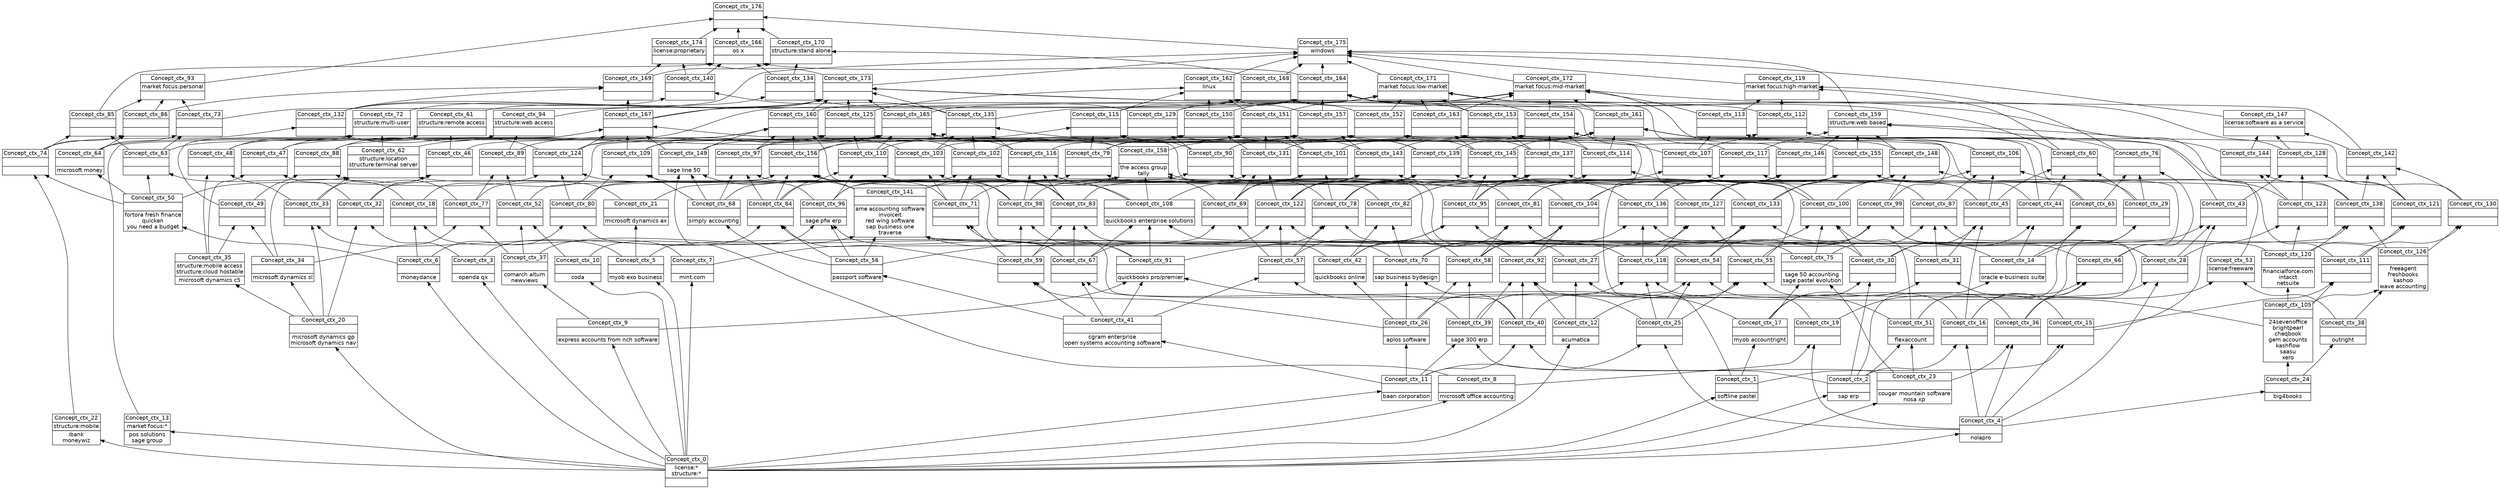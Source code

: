 digraph G { 
	rankdir=BT;
	margin=0;
	node [margin="0.03,0.03",fontname="DejaVu Sans"];
	ranksep=0.3;
	nodesep=0.2;
//graph[label="name:ctx,concept number:177,object number:69,attribute number:23"
0 [shape=none,label=<<table border="0" cellborder="1" cellspacing="0" port="p"><tr><td>Concept_ctx_176</td></tr><tr><td><br/></td></tr><tr><td><br/></td></tr></table>>];
1 [shape=none,label=<<table border="0" cellborder="1" cellspacing="0" port="p"><tr><td>Concept_ctx_175</td></tr><tr><td>windows<br/></td></tr><tr><td><br/></td></tr></table>>];
2 [shape=none,label=<<table border="0" cellborder="1" cellspacing="0" port="p"><tr><td>Concept_ctx_164</td></tr><tr><td><br/></td></tr><tr><td><br/></td></tr></table>>];
3 [shape=none,label=<<table border="0" cellborder="1" cellspacing="0" port="p"><tr><td>Concept_ctx_166</td></tr><tr><td>os x<br/></td></tr><tr><td><br/></td></tr></table>>];
4 [shape=none,label=<<table border="0" cellborder="1" cellspacing="0" port="p"><tr><td>Concept_ctx_157</td></tr><tr><td><br/></td></tr><tr><td><br/></td></tr></table>>];
5 [shape=none,label=<<table border="0" cellborder="1" cellspacing="0" port="p"><tr><td>Concept_ctx_162</td></tr><tr><td>linux<br/></td></tr><tr><td><br/></td></tr></table>>];
6 [shape=none,label=<<table border="0" cellborder="1" cellspacing="0" port="p"><tr><td>Concept_ctx_138</td></tr><tr><td><br/></td></tr><tr><td><br/></td></tr></table>>];
7 [shape=none,label=<<table border="0" cellborder="1" cellspacing="0" port="p"><tr><td>Concept_ctx_142</td></tr><tr><td><br/></td></tr><tr><td><br/></td></tr></table>>];
8 [shape=none,label=<<table border="0" cellborder="1" cellspacing="0" port="p"><tr><td>Concept_ctx_147</td></tr><tr><td>license:software as a service<br/></td></tr><tr><td><br/></td></tr></table>>];
9 [shape=none,label=<<table border="0" cellborder="1" cellspacing="0" port="p"><tr><td>Concept_ctx_0</td></tr><tr><td>license:*<br/>structure:*<br/></td></tr><tr><td><br/></td></tr></table>>];
10 [shape=none,label=<<table border="0" cellborder="1" cellspacing="0" port="p"><tr><td>Concept_ctx_1</td></tr><tr><td><br/></td></tr><tr><td>softline pastel<br/></td></tr></table>>];
11 [shape=none,label=<<table border="0" cellborder="1" cellspacing="0" port="p"><tr><td>Concept_ctx_102</td></tr><tr><td><br/></td></tr><tr><td><br/></td></tr></table>>];
12 [shape=none,label=<<table border="0" cellborder="1" cellspacing="0" port="p"><tr><td>Concept_ctx_135</td></tr><tr><td><br/></td></tr><tr><td><br/></td></tr></table>>];
13 [shape=none,label=<<table border="0" cellborder="1" cellspacing="0" port="p"><tr><td>Concept_ctx_27</td></tr><tr><td><br/></td></tr><tr><td><br/></td></tr></table>>];
14 [shape=none,label=<<table border="0" cellborder="1" cellspacing="0" port="p"><tr><td>Concept_ctx_125</td></tr><tr><td><br/></td></tr><tr><td><br/></td></tr></table>>];
15 [shape=none,label=<<table border="0" cellborder="1" cellspacing="0" port="p"><tr><td>Concept_ctx_173</td></tr><tr><td><br/></td></tr><tr><td><br/></td></tr></table>>];
16 [shape=none,label=<<table border="0" cellborder="1" cellspacing="0" port="p"><tr><td>Concept_ctx_140</td></tr><tr><td><br/></td></tr><tr><td><br/></td></tr></table>>];
17 [shape=none,label=<<table border="0" cellborder="1" cellspacing="0" port="p"><tr><td>Concept_ctx_174</td></tr><tr><td>license:proprietary<br/></td></tr><tr><td><br/></td></tr></table>>];
18 [shape=none,label=<<table border="0" cellborder="1" cellspacing="0" port="p"><tr><td>Concept_ctx_38</td></tr><tr><td><br/></td></tr><tr><td>outright<br/></td></tr></table>>];
19 [shape=none,label=<<table border="0" cellborder="1" cellspacing="0" port="p"><tr><td>Concept_ctx_8</td></tr><tr><td><br/></td></tr><tr><td>microsoft office accounting<br/></td></tr></table>>];
20 [shape=none,label=<<table border="0" cellborder="1" cellspacing="0" port="p"><tr><td>Concept_ctx_53</td></tr><tr><td>license:freeware<br/></td></tr><tr><td><br/></td></tr></table>>];
21 [shape=none,label=<<table border="0" cellborder="1" cellspacing="0" port="p"><tr><td>Concept_ctx_126</td></tr><tr><td><br/></td></tr><tr><td>freeagent<br/>freshbooks<br/>kashoo<br/>wave accounting<br/></td></tr></table>>];
22 [shape=none,label=<<table border="0" cellborder="1" cellspacing="0" port="p"><tr><td>Concept_ctx_130</td></tr><tr><td><br/></td></tr><tr><td><br/></td></tr></table>>];
23 [shape=none,label=<<table border="0" cellborder="1" cellspacing="0" port="p"><tr><td>Concept_ctx_71</td></tr><tr><td><br/></td></tr><tr><td><br/></td></tr></table>>];
24 [shape=none,label=<<table border="0" cellborder="1" cellspacing="0" port="p"><tr><td>Concept_ctx_143</td></tr><tr><td><br/></td></tr><tr><td><br/></td></tr></table>>];
25 [shape=none,label=<<table border="0" cellborder="1" cellspacing="0" port="p"><tr><td>Concept_ctx_103</td></tr><tr><td><br/></td></tr><tr><td><br/></td></tr></table>>];
26 [shape=none,label=<<table border="0" cellborder="1" cellspacing="0" port="p"><tr><td>Concept_ctx_153</td></tr><tr><td><br/></td></tr><tr><td><br/></td></tr></table>>];
27 [shape=none,label=<<table border="0" cellborder="1" cellspacing="0" port="p"><tr><td>Concept_ctx_97</td></tr><tr><td><br/></td></tr><tr><td><br/></td></tr></table>>];
28 [shape=none,label=<<table border="0" cellborder="1" cellspacing="0" port="p"><tr><td>Concept_ctx_150</td></tr><tr><td><br/></td></tr><tr><td><br/></td></tr></table>>];
29 [shape=none,label=<<table border="0" cellborder="1" cellspacing="0" port="p"><tr><td>Concept_ctx_160</td></tr><tr><td><br/></td></tr><tr><td><br/></td></tr></table>>];
30 [shape=none,label=<<table border="0" cellborder="1" cellspacing="0" port="p"><tr><td>Concept_ctx_171</td></tr><tr><td>market focus:low-market<br/></td></tr><tr><td><br/></td></tr></table>>];
31 [shape=none,label=<<table border="0" cellborder="1" cellspacing="0" port="p"><tr><td>Concept_ctx_59</td></tr><tr><td><br/></td></tr><tr><td><br/></td></tr></table>>];
32 [shape=none,label=<<table border="0" cellborder="1" cellspacing="0" port="p"><tr><td>Concept_ctx_98</td></tr><tr><td><br/></td></tr><tr><td><br/></td></tr></table>>];
33 [shape=none,label=<<table border="0" cellborder="1" cellspacing="0" port="p"><tr><td>Concept_ctx_24</td></tr><tr><td><br/></td></tr><tr><td>big4books<br/></td></tr></table>>];
34 [shape=none,label=<<table border="0" cellborder="1" cellspacing="0" port="p"><tr><td>Concept_ctx_105</td></tr><tr><td><br/></td></tr><tr><td>24sevenoffice<br/>brightpearl<br/>cheqbook<br/>gem accounts<br/>kashflow<br/>saasu<br/>xero<br/></td></tr></table>>];
35 [shape=none,label=<<table border="0" cellborder="1" cellspacing="0" port="p"><tr><td>Concept_ctx_111</td></tr><tr><td><br/></td></tr><tr><td><br/></td></tr></table>>];
36 [shape=none,label=<<table border="0" cellborder="1" cellspacing="0" port="p"><tr><td>Concept_ctx_122</td></tr><tr><td><br/></td></tr><tr><td><br/></td></tr></table>>];
37 [shape=none,label=<<table border="0" cellborder="1" cellspacing="0" port="p"><tr><td>Concept_ctx_137</td></tr><tr><td><br/></td></tr><tr><td><br/></td></tr></table>>];
38 [shape=none,label=<<table border="0" cellborder="1" cellspacing="0" port="p"><tr><td>Concept_ctx_120</td></tr><tr><td><br/></td></tr><tr><td>financialforce.com<br/>intacct<br/>netsuite<br/></td></tr></table>>];
39 [shape=none,label=<<table border="0" cellborder="1" cellspacing="0" port="p"><tr><td>Concept_ctx_121</td></tr><tr><td><br/></td></tr><tr><td><br/></td></tr></table>>];
40 [shape=none,label=<<table border="0" cellborder="1" cellspacing="0" port="p"><tr><td>Concept_ctx_83</td></tr><tr><td><br/></td></tr><tr><td><br/></td></tr></table>>];
41 [shape=none,label=<<table border="0" cellborder="1" cellspacing="0" port="p"><tr><td>Concept_ctx_139</td></tr><tr><td><br/></td></tr><tr><td><br/></td></tr></table>>];
42 [shape=none,label=<<table border="0" cellborder="1" cellspacing="0" port="p"><tr><td>Concept_ctx_116</td></tr><tr><td><br/></td></tr><tr><td><br/></td></tr></table>>];
43 [shape=none,label=<<table border="0" cellborder="1" cellspacing="0" port="p"><tr><td>Concept_ctx_154</td></tr><tr><td><br/></td></tr><tr><td><br/></td></tr></table>>];
44 [shape=none,label=<<table border="0" cellborder="1" cellspacing="0" port="p"><tr><td>Concept_ctx_128</td></tr><tr><td><br/></td></tr><tr><td><br/></td></tr></table>>];
45 [shape=none,label=<<table border="0" cellborder="1" cellspacing="0" port="p"><tr><td>Concept_ctx_84</td></tr><tr><td><br/></td></tr><tr><td><br/></td></tr></table>>];
46 [shape=none,label=<<table border="0" cellborder="1" cellspacing="0" port="p"><tr><td>Concept_ctx_131</td></tr><tr><td><br/></td></tr><tr><td><br/></td></tr></table>>];
47 [shape=none,label=<<table border="0" cellborder="1" cellspacing="0" port="p"><tr><td>Concept_ctx_156</td></tr><tr><td><br/></td></tr><tr><td><br/></td></tr></table>>];
48 [shape=none,label=<<table border="0" cellborder="1" cellspacing="0" port="p"><tr><td>Concept_ctx_163</td></tr><tr><td><br/></td></tr><tr><td><br/></td></tr></table>>];
49 [shape=none,label=<<table border="0" cellborder="1" cellspacing="0" port="p"><tr><td>Concept_ctx_110</td></tr><tr><td><br/></td></tr><tr><td><br/></td></tr></table>>];
50 [shape=none,label=<<table border="0" cellborder="1" cellspacing="0" port="p"><tr><td>Concept_ctx_151</td></tr><tr><td><br/></td></tr><tr><td><br/></td></tr></table>>];
51 [shape=none,label=<<table border="0" cellborder="1" cellspacing="0" port="p"><tr><td>Concept_ctx_165</td></tr><tr><td><br/></td></tr><tr><td><br/></td></tr></table>>];
52 [shape=none,label=<<table border="0" cellborder="1" cellspacing="0" port="p"><tr><td>Concept_ctx_172</td></tr><tr><td>market focus:mid-market<br/></td></tr><tr><td><br/></td></tr></table>>];
53 [shape=none,label=<<table border="0" cellborder="1" cellspacing="0" port="p"><tr><td>Concept_ctx_4</td></tr><tr><td><br/></td></tr><tr><td>nolapro<br/></td></tr></table>>];
54 [shape=none,label=<<table border="0" cellborder="1" cellspacing="0" port="p"><tr><td>Concept_ctx_15</td></tr><tr><td><br/></td></tr><tr><td><br/></td></tr></table>>];
55 [shape=none,label=<<table border="0" cellborder="1" cellspacing="0" port="p"><tr><td>Concept_ctx_17</td></tr><tr><td><br/></td></tr><tr><td>myob accountright<br/></td></tr></table>>];
56 [shape=none,label=<<table border="0" cellborder="1" cellspacing="0" port="p"><tr><td>Concept_ctx_31</td></tr><tr><td><br/></td></tr><tr><td><br/></td></tr></table>>];
57 [shape=none,label=<<table border="0" cellborder="1" cellspacing="0" port="p"><tr><td>Concept_ctx_2</td></tr><tr><td><br/></td></tr><tr><td>sap erp<br/></td></tr></table>>];
58 [shape=none,label=<<table border="0" cellborder="1" cellspacing="0" port="p"><tr><td>Concept_ctx_14</td></tr><tr><td><br/></td></tr><tr><td>oracle e-business suite<br/></td></tr></table>>];
59 [shape=none,label=<<table border="0" cellborder="1" cellspacing="0" port="p"><tr><td>Concept_ctx_16</td></tr><tr><td><br/></td></tr><tr><td><br/></td></tr></table>>];
60 [shape=none,label=<<table border="0" cellborder="1" cellspacing="0" port="p"><tr><td>Concept_ctx_29</td></tr><tr><td><br/></td></tr><tr><td><br/></td></tr></table>>];
61 [shape=none,label=<<table border="0" cellborder="1" cellspacing="0" port="p"><tr><td>Concept_ctx_30</td></tr><tr><td><br/></td></tr><tr><td><br/></td></tr></table>>];
62 [shape=none,label=<<table border="0" cellborder="1" cellspacing="0" port="p"><tr><td>Concept_ctx_45</td></tr><tr><td><br/></td></tr><tr><td><br/></td></tr></table>>];
63 [shape=none,label=<<table border="0" cellborder="1" cellspacing="0" port="p"><tr><td>Concept_ctx_44</td></tr><tr><td><br/></td></tr><tr><td><br/></td></tr></table>>];
64 [shape=none,label=<<table border="0" cellborder="1" cellspacing="0" port="p"><tr><td>Concept_ctx_60</td></tr><tr><td><br/></td></tr><tr><td><br/></td></tr></table>>];
65 [shape=none,label=<<table border="0" cellborder="1" cellspacing="0" port="p"><tr><td>Concept_ctx_75</td></tr><tr><td><br/></td></tr><tr><td>sage 50 accounting<br/>sage pastel evolution<br/></td></tr></table>>];
66 [shape=none,label=<<table border="0" cellborder="1" cellspacing="0" port="p"><tr><td>Concept_ctx_87</td></tr><tr><td><br/></td></tr><tr><td><br/></td></tr></table>>];
67 [shape=none,label=<<table border="0" cellborder="1" cellspacing="0" port="p"><tr><td>Concept_ctx_107</td></tr><tr><td><br/></td></tr><tr><td><br/></td></tr></table>>];
68 [shape=none,label=<<table border="0" cellborder="1" cellspacing="0" port="p"><tr><td>Concept_ctx_113</td></tr><tr><td><br/></td></tr><tr><td><br/></td></tr></table>>];
69 [shape=none,label=<<table border="0" cellborder="1" cellspacing="0" port="p"><tr><td>Concept_ctx_112</td></tr><tr><td><br/></td></tr><tr><td><br/></td></tr></table>>];
70 [shape=none,label=<<table border="0" cellborder="1" cellspacing="0" port="p"><tr><td>Concept_ctx_119</td></tr><tr><td>market focus:high-market<br/></td></tr><tr><td><br/></td></tr></table>>];
71 [shape=none,label=<<table border="0" cellborder="1" cellspacing="0" port="p"><tr><td>Concept_ctx_7</td></tr><tr><td><br/></td></tr><tr><td>mint.com<br/></td></tr></table>>];
72 [shape=none,label=<<table border="0" cellborder="1" cellspacing="0" port="p"><tr><td>Concept_ctx_6</td></tr><tr><td><br/></td></tr><tr><td>moneydance<br/></td></tr></table>>];
73 [shape=none,label=<<table border="0" cellborder="1" cellspacing="0" port="p"><tr><td>Concept_ctx_18</td></tr><tr><td><br/></td></tr><tr><td><br/></td></tr></table>>];
74 [shape=none,label=<<table border="0" cellborder="1" cellspacing="0" port="p"><tr><td>Concept_ctx_50</td></tr><tr><td><br/></td></tr><tr><td>fortora fresh finance<br/>quicken<br/>you need a budget<br/></td></tr></table>>];
75 [shape=none,label=<<table border="0" cellborder="1" cellspacing="0" port="p"><tr><td>Concept_ctx_63</td></tr><tr><td><br/></td></tr><tr><td><br/></td></tr></table>>];
76 [shape=none,label=<<table border="0" cellborder="1" cellspacing="0" port="p"><tr><td>Concept_ctx_64</td></tr><tr><td><br/></td></tr><tr><td>microsoft money<br/></td></tr></table>>];
77 [shape=none,label=<<table border="0" cellborder="1" cellspacing="0" port="p"><tr><td>Concept_ctx_73</td></tr><tr><td><br/></td></tr><tr><td><br/></td></tr></table>>];
78 [shape=none,label=<<table border="0" cellborder="1" cellspacing="0" port="p"><tr><td>Concept_ctx_74</td></tr><tr><td><br/></td></tr><tr><td><br/></td></tr></table>>];
79 [shape=none,label=<<table border="0" cellborder="1" cellspacing="0" port="p"><tr><td>Concept_ctx_85</td></tr><tr><td><br/></td></tr><tr><td><br/></td></tr></table>>];
80 [shape=none,label=<<table border="0" cellborder="1" cellspacing="0" port="p"><tr><td>Concept_ctx_86</td></tr><tr><td><br/></td></tr><tr><td><br/></td></tr></table>>];
81 [shape=none,label=<<table border="0" cellborder="1" cellspacing="0" port="p"><tr><td>Concept_ctx_93</td></tr><tr><td>market focus:personal<br/></td></tr><tr><td><br/></td></tr></table>>];
82 [shape=none,label=<<table border="0" cellborder="1" cellspacing="0" port="p"><tr><td>Concept_ctx_13</td></tr><tr><td>market focus:*<br/></td></tr><tr><td>pos solutions<br/>sage group<br/></td></tr></table>>];
83 [shape=none,label=<<table border="0" cellborder="1" cellspacing="0" port="p"><tr><td>Concept_ctx_12</td></tr><tr><td><br/></td></tr><tr><td>acumatica<br/></td></tr></table>>];
84 [shape=none,label=<<table border="0" cellborder="1" cellspacing="0" port="p"><tr><td>Concept_ctx_123</td></tr><tr><td><br/></td></tr><tr><td><br/></td></tr></table>>];
85 [shape=none,label=<<table border="0" cellborder="1" cellspacing="0" port="p"><tr><td>Concept_ctx_144</td></tr><tr><td><br/></td></tr><tr><td><br/></td></tr></table>>];
86 [shape=none,label=<<table border="0" cellborder="1" cellspacing="0" port="p"><tr><td>Concept_ctx_26</td></tr><tr><td><br/></td></tr><tr><td>aplos software<br/></td></tr></table>>];
87 [shape=none,label=<<table border="0" cellborder="1" cellspacing="0" port="p"><tr><td>Concept_ctx_118</td></tr><tr><td><br/></td></tr><tr><td><br/></td></tr></table>>];
88 [shape=none,label=<<table border="0" cellborder="1" cellspacing="0" port="p"><tr><td>Concept_ctx_42</td></tr><tr><td><br/></td></tr><tr><td>quickbooks online<br/></td></tr></table>>];
89 [shape=none,label=<<table border="0" cellborder="1" cellspacing="0" port="p"><tr><td>Concept_ctx_136</td></tr><tr><td><br/></td></tr><tr><td><br/></td></tr></table>>];
90 [shape=none,label=<<table border="0" cellborder="1" cellspacing="0" port="p"><tr><td>Concept_ctx_23</td></tr><tr><td><br/></td></tr><tr><td>cougar mountain software<br/>nosa xp<br/></td></tr></table>>];
91 [shape=none,label=<<table border="0" cellborder="1" cellspacing="0" port="p"><tr><td>Concept_ctx_36</td></tr><tr><td><br/></td></tr><tr><td><br/></td></tr></table>>];
92 [shape=none,label=<<table border="0" cellborder="1" cellspacing="0" port="p"><tr><td>Concept_ctx_70</td></tr><tr><td><br/></td></tr><tr><td>sap business bydesign<br/></td></tr></table>>];
93 [shape=none,label=<<table border="0" cellborder="1" cellspacing="0" port="p"><tr><td>Concept_ctx_127</td></tr><tr><td><br/></td></tr><tr><td><br/></td></tr></table>>];
94 [shape=none,label=<<table border="0" cellborder="1" cellspacing="0" port="p"><tr><td>Concept_ctx_82</td></tr><tr><td><br/></td></tr><tr><td><br/></td></tr></table>>];
95 [shape=none,label=<<table border="0" cellborder="1" cellspacing="0" port="p"><tr><td>Concept_ctx_146</td></tr><tr><td><br/></td></tr><tr><td><br/></td></tr></table>>];
96 [shape=none,label=<<table border="0" cellborder="1" cellspacing="0" port="p"><tr><td>Concept_ctx_58</td></tr><tr><td><br/></td></tr><tr><td><br/></td></tr></table>>];
97 [shape=none,label=<<table border="0" cellborder="1" cellspacing="0" port="p"><tr><td>Concept_ctx_81</td></tr><tr><td><br/></td></tr><tr><td><br/></td></tr></table>>];
98 [shape=none,label=<<table border="0" cellborder="1" cellspacing="0" port="p"><tr><td>Concept_ctx_133</td></tr><tr><td><br/></td></tr><tr><td><br/></td></tr></table>>];
99 [shape=none,label=<<table border="0" cellborder="1" cellspacing="0" port="p"><tr><td>Concept_ctx_155</td></tr><tr><td><br/></td></tr><tr><td><br/></td></tr></table>>];
100 [shape=none,label=<<table border="0" cellborder="1" cellspacing="0" port="p"><tr><td>Concept_ctx_51</td></tr><tr><td><br/></td></tr><tr><td>flexaccount<br/></td></tr></table>>];
101 [shape=none,label=<<table border="0" cellborder="1" cellspacing="0" port="p"><tr><td>Concept_ctx_104</td></tr><tr><td><br/></td></tr><tr><td><br/></td></tr></table>>];
102 [shape=none,label=<<table border="0" cellborder="1" cellspacing="0" port="p"><tr><td>Concept_ctx_66</td></tr><tr><td><br/></td></tr><tr><td><br/></td></tr></table>>];
103 [shape=none,label=<<table border="0" cellborder="1" cellspacing="0" port="p"><tr><td>Concept_ctx_148</td></tr><tr><td><br/></td></tr><tr><td><br/></td></tr></table>>];
104 [shape=none,label=<<table border="0" cellborder="1" cellspacing="0" port="p"><tr><td>Concept_ctx_65</td></tr><tr><td><br/></td></tr><tr><td><br/></td></tr></table>>];
105 [shape=none,label=<<table border="0" cellborder="1" cellspacing="0" port="p"><tr><td>Concept_ctx_76</td></tr><tr><td><br/></td></tr><tr><td><br/></td></tr></table>>];
106 [shape=none,label=<<table border="0" cellborder="1" cellspacing="0" port="p"><tr><td>Concept_ctx_117</td></tr><tr><td><br/></td></tr><tr><td><br/></td></tr></table>>];
107 [shape=none,label=<<table border="0" cellborder="1" cellspacing="0" port="p"><tr><td>Concept_ctx_159</td></tr><tr><td>structure:web based<br/></td></tr><tr><td><br/></td></tr></table>>];
108 [shape=none,label=<<table border="0" cellborder="1" cellspacing="0" port="p"><tr><td>Concept_ctx_28</td></tr><tr><td><br/></td></tr><tr><td><br/></td></tr></table>>];
109 [shape=none,label=<<table border="0" cellborder="1" cellspacing="0" port="p"><tr><td>Concept_ctx_11</td></tr><tr><td><br/></td></tr><tr><td>baan corporation<br/></td></tr></table>>];
110 [shape=none,label=<<table border="0" cellborder="1" cellspacing="0" port="p"><tr><td>Concept_ctx_25</td></tr><tr><td><br/></td></tr><tr><td><br/></td></tr></table>>];
111 [shape=none,label=<<table border="0" cellborder="1" cellspacing="0" port="p"><tr><td>Concept_ctx_40</td></tr><tr><td><br/></td></tr><tr><td><br/></td></tr></table>>];
112 [shape=none,label=<<table border="0" cellborder="1" cellspacing="0" port="p"><tr><td>Concept_ctx_55</td></tr><tr><td><br/></td></tr><tr><td><br/></td></tr></table>>];
113 [shape=none,label=<<table border="0" cellborder="1" cellspacing="0" port="p"><tr><td>Concept_ctx_39</td></tr><tr><td><br/></td></tr><tr><td>sage 300 erp<br/></td></tr></table>>];
114 [shape=none,label=<<table border="0" cellborder="1" cellspacing="0" port="p"><tr><td>Concept_ctx_54</td></tr><tr><td><br/></td></tr><tr><td><br/></td></tr></table>>];
115 [shape=none,label=<<table border="0" cellborder="1" cellspacing="0" port="p"><tr><td>Concept_ctx_92</td></tr><tr><td><br/></td></tr><tr><td><br/></td></tr></table>>];
116 [shape=none,label=<<table border="0" cellborder="1" cellspacing="0" port="p"><tr><td>Concept_ctx_99</td></tr><tr><td><br/></td></tr><tr><td><br/></td></tr></table>>];
117 [shape=none,label=<<table border="0" cellborder="1" cellspacing="0" port="p"><tr><td>Concept_ctx_43</td></tr><tr><td><br/></td></tr><tr><td><br/></td></tr></table>>];
118 [shape=none,label=<<table border="0" cellborder="1" cellspacing="0" port="p"><tr><td>Concept_ctx_41</td></tr><tr><td><br/></td></tr><tr><td>cgram enterprise<br/>open systems accounting software<br/></td></tr></table>>];
119 [shape=none,label=<<table border="0" cellborder="1" cellspacing="0" port="p"><tr><td>Concept_ctx_91</td></tr><tr><td><br/></td></tr><tr><td>quickbooks pro/premier<br/></td></tr></table>>];
120 [shape=none,label=<<table border="0" cellborder="1" cellspacing="0" port="p"><tr><td>Concept_ctx_57</td></tr><tr><td><br/></td></tr><tr><td><br/></td></tr></table>>];
121 [shape=none,label=<<table border="0" cellborder="1" cellspacing="0" port="p"><tr><td>Concept_ctx_95</td></tr><tr><td><br/></td></tr><tr><td><br/></td></tr></table>>];
122 [shape=none,label=<<table border="0" cellborder="1" cellspacing="0" port="p"><tr><td>Concept_ctx_56</td></tr><tr><td><br/></td></tr><tr><td>passport software<br/></td></tr></table>>];
123 [shape=none,label=<<table border="0" cellborder="1" cellspacing="0" port="p"><tr><td>Concept_ctx_69</td></tr><tr><td><br/></td></tr><tr><td><br/></td></tr></table>>];
124 [shape=none,label=<<table border="0" cellborder="1" cellspacing="0" port="p"><tr><td>Concept_ctx_141</td></tr><tr><td><br/></td></tr><tr><td>ame accounting software<br/>invoiceit<br/>red wing software<br/>sap business one<br/>traverse<br/></td></tr></table>>];
125 [shape=none,label=<<table border="0" cellborder="1" cellspacing="0" port="p"><tr><td>Concept_ctx_145</td></tr><tr><td><br/></td></tr><tr><td><br/></td></tr></table>>];
126 [shape=none,label=<<table border="0" cellborder="1" cellspacing="0" port="p"><tr><td>Concept_ctx_19</td></tr><tr><td><br/></td></tr><tr><td><br/></td></tr></table>>];
127 [shape=none,label=<<table border="0" cellborder="1" cellspacing="0" port="p"><tr><td>Concept_ctx_68</td></tr><tr><td><br/></td></tr><tr><td>simply accounting<br/></td></tr></table>>];
128 [shape=none,label=<<table border="0" cellborder="1" cellspacing="0" port="p"><tr><td>Concept_ctx_79</td></tr><tr><td><br/></td></tr><tr><td><br/></td></tr></table>>];
129 [shape=none,label=<<table border="0" cellborder="1" cellspacing="0" port="p"><tr><td>Concept_ctx_149</td></tr><tr><td><br/></td></tr><tr><td>sage line 50<br/></td></tr></table>>];
130 [shape=none,label=<<table border="0" cellborder="1" cellspacing="0" port="p"><tr><td>Concept_ctx_152</td></tr><tr><td><br/></td></tr><tr><td><br/></td></tr></table>>];
131 [shape=none,label=<<table border="0" cellborder="1" cellspacing="0" port="p"><tr><td>Concept_ctx_67</td></tr><tr><td><br/></td></tr><tr><td><br/></td></tr></table>>];
132 [shape=none,label=<<table border="0" cellborder="1" cellspacing="0" port="p"><tr><td>Concept_ctx_80</td></tr><tr><td><br/></td></tr><tr><td><br/></td></tr></table>>];
133 [shape=none,label=<<table border="0" cellborder="1" cellspacing="0" port="p"><tr><td>Concept_ctx_96</td></tr><tr><td><br/></td></tr><tr><td>sage pfw erp<br/></td></tr></table>>];
134 [shape=none,label=<<table border="0" cellborder="1" cellspacing="0" port="p"><tr><td>Concept_ctx_109</td></tr><tr><td><br/></td></tr><tr><td><br/></td></tr></table>>];
135 [shape=none,label=<<table border="0" cellborder="1" cellspacing="0" port="p"><tr><td>Concept_ctx_78</td></tr><tr><td><br/></td></tr><tr><td><br/></td></tr></table>>];
136 [shape=none,label=<<table border="0" cellborder="1" cellspacing="0" port="p"><tr><td>Concept_ctx_101</td></tr><tr><td><br/></td></tr><tr><td><br/></td></tr></table>>];
137 [shape=none,label=<<table border="0" cellborder="1" cellspacing="0" port="p"><tr><td>Concept_ctx_90</td></tr><tr><td><br/></td></tr><tr><td><br/></td></tr></table>>];
138 [shape=none,label=<<table border="0" cellborder="1" cellspacing="0" port="p"><tr><td>Concept_ctx_115</td></tr><tr><td><br/></td></tr><tr><td><br/></td></tr></table>>];
139 [shape=none,label=<<table border="0" cellborder="1" cellspacing="0" port="p"><tr><td>Concept_ctx_108</td></tr><tr><td><br/></td></tr><tr><td>quickbooks enterprise solutions<br/></td></tr></table>>];
140 [shape=none,label=<<table border="0" cellborder="1" cellspacing="0" port="p"><tr><td>Concept_ctx_114</td></tr><tr><td><br/></td></tr><tr><td><br/></td></tr></table>>];
141 [shape=none,label=<<table border="0" cellborder="1" cellspacing="0" port="p"><tr><td>Concept_ctx_100</td></tr><tr><td><br/></td></tr><tr><td><br/></td></tr></table>>];
142 [shape=none,label=<<table border="0" cellborder="1" cellspacing="0" port="p"><tr><td>Concept_ctx_158</td></tr><tr><td><br/></td></tr><tr><td>the access group<br/>tally<br/></td></tr></table>>];
143 [shape=none,label=<<table border="0" cellborder="1" cellspacing="0" port="p"><tr><td>Concept_ctx_106</td></tr><tr><td><br/></td></tr><tr><td><br/></td></tr></table>>];
144 [shape=none,label=<<table border="0" cellborder="1" cellspacing="0" port="p"><tr><td>Concept_ctx_161</td></tr><tr><td><br/></td></tr><tr><td><br/></td></tr></table>>];
145 [shape=none,label=<<table border="0" cellborder="1" cellspacing="0" port="p"><tr><td>Concept_ctx_124</td></tr><tr><td><br/></td></tr><tr><td><br/></td></tr></table>>];
146 [shape=none,label=<<table border="0" cellborder="1" cellspacing="0" port="p"><tr><td>Concept_ctx_129</td></tr><tr><td><br/></td></tr><tr><td><br/></td></tr></table>>];
147 [shape=none,label=<<table border="0" cellborder="1" cellspacing="0" port="p"><tr><td>Concept_ctx_167</td></tr><tr><td><br/></td></tr><tr><td><br/></td></tr></table>>];
148 [shape=none,label=<<table border="0" cellborder="1" cellspacing="0" port="p"><tr><td>Concept_ctx_168</td></tr><tr><td><br/></td></tr><tr><td><br/></td></tr></table>>];
149 [shape=none,label=<<table border="0" cellborder="1" cellspacing="0" port="p"><tr><td>Concept_ctx_132</td></tr><tr><td><br/></td></tr><tr><td><br/></td></tr></table>>];
150 [shape=none,label=<<table border="0" cellborder="1" cellspacing="0" port="p"><tr><td>Concept_ctx_169</td></tr><tr><td><br/></td></tr><tr><td><br/></td></tr></table>>];
151 [shape=none,label=<<table border="0" cellborder="1" cellspacing="0" port="p"><tr><td>Concept_ctx_134</td></tr><tr><td><br/></td></tr><tr><td><br/></td></tr></table>>];
152 [shape=none,label=<<table border="0" cellborder="1" cellspacing="0" port="p"><tr><td>Concept_ctx_170</td></tr><tr><td>structure:stand alone<br/></td></tr><tr><td><br/></td></tr></table>>];
153 [shape=none,label=<<table border="0" cellborder="1" cellspacing="0" port="p"><tr><td>Concept_ctx_10</td></tr><tr><td><br/></td></tr><tr><td>coda<br/></td></tr></table>>];
154 [shape=none,label=<<table border="0" cellborder="1" cellspacing="0" port="p"><tr><td>Concept_ctx_9</td></tr><tr><td><br/></td></tr><tr><td>express accounts from nch software<br/></td></tr></table>>];
155 [shape=none,label=<<table border="0" cellborder="1" cellspacing="0" port="p"><tr><td>Concept_ctx_37</td></tr><tr><td><br/></td></tr><tr><td>comarch altum<br/>newviews<br/></td></tr></table>>];
156 [shape=none,label=<<table border="0" cellborder="1" cellspacing="0" port="p"><tr><td>Concept_ctx_52</td></tr><tr><td><br/></td></tr><tr><td><br/></td></tr></table>>];
157 [shape=none,label=<<table border="0" cellborder="1" cellspacing="0" port="p"><tr><td>Concept_ctx_77</td></tr><tr><td><br/></td></tr><tr><td><br/></td></tr></table>>];
158 [shape=none,label=<<table border="0" cellborder="1" cellspacing="0" port="p"><tr><td>Concept_ctx_89</td></tr><tr><td><br/></td></tr><tr><td><br/></td></tr></table>>];
159 [shape=none,label=<<table border="0" cellborder="1" cellspacing="0" port="p"><tr><td>Concept_ctx_88</td></tr><tr><td><br/></td></tr><tr><td><br/></td></tr></table>>];
160 [shape=none,label=<<table border="0" cellborder="1" cellspacing="0" port="p"><tr><td>Concept_ctx_94</td></tr><tr><td>structure:web access<br/></td></tr><tr><td><br/></td></tr></table>>];
161 [shape=none,label=<<table border="0" cellborder="1" cellspacing="0" port="p"><tr><td>Concept_ctx_22</td></tr><tr><td>structure:mobile<br/></td></tr><tr><td>ibank<br/>moneywiz<br/></td></tr></table>>];
162 [shape=none,label=<<table border="0" cellborder="1" cellspacing="0" port="p"><tr><td>Concept_ctx_34</td></tr><tr><td><br/></td></tr><tr><td>microsoft dynamics sl<br/></td></tr></table>>];
163 [shape=none,label=<<table border="0" cellborder="1" cellspacing="0" port="p"><tr><td>Concept_ctx_49</td></tr><tr><td><br/></td></tr><tr><td><br/></td></tr></table>>];
164 [shape=none,label=<<table border="0" cellborder="1" cellspacing="0" port="p"><tr><td>Concept_ctx_5</td></tr><tr><td><br/></td></tr><tr><td>myob exo business<br/></td></tr></table>>];
165 [shape=none,label=<<table border="0" cellborder="1" cellspacing="0" port="p"><tr><td>Concept_ctx_21</td></tr><tr><td><br/></td></tr><tr><td>microsoft dynamics ax<br/></td></tr></table>>];
166 [shape=none,label=<<table border="0" cellborder="1" cellspacing="0" port="p"><tr><td>Concept_ctx_62</td></tr><tr><td>structure:location<br/>structure:terminal server<br/></td></tr><tr><td><br/></td></tr></table>>];
167 [shape=none,label=<<table border="0" cellborder="1" cellspacing="0" port="p"><tr><td>Concept_ctx_72</td></tr><tr><td>structure:multi-user<br/></td></tr><tr><td><br/></td></tr></table>>];
168 [shape=none,label=<<table border="0" cellborder="1" cellspacing="0" port="p"><tr><td>Concept_ctx_3</td></tr><tr><td><br/></td></tr><tr><td>openda qx<br/></td></tr></table>>];
169 [shape=none,label=<<table border="0" cellborder="1" cellspacing="0" port="p"><tr><td>Concept_ctx_20</td></tr><tr><td><br/></td></tr><tr><td>microsoft dynamics gp<br/>microsoft dynamics nav<br/></td></tr></table>>];
170 [shape=none,label=<<table border="0" cellborder="1" cellspacing="0" port="p"><tr><td>Concept_ctx_35</td></tr><tr><td>structure:mobile access<br/>structure:cloud hostable<br/></td></tr><tr><td>microsoft dynamics c5<br/></td></tr></table>>];
171 [shape=none,label=<<table border="0" cellborder="1" cellspacing="0" port="p"><tr><td>Concept_ctx_33</td></tr><tr><td><br/></td></tr><tr><td><br/></td></tr></table>>];
172 [shape=none,label=<<table border="0" cellborder="1" cellspacing="0" port="p"><tr><td>Concept_ctx_48</td></tr><tr><td><br/></td></tr><tr><td><br/></td></tr></table>>];
173 [shape=none,label=<<table border="0" cellborder="1" cellspacing="0" port="p"><tr><td>Concept_ctx_32</td></tr><tr><td><br/></td></tr><tr><td><br/></td></tr></table>>];
174 [shape=none,label=<<table border="0" cellborder="1" cellspacing="0" port="p"><tr><td>Concept_ctx_46</td></tr><tr><td><br/></td></tr><tr><td><br/></td></tr></table>>];
175 [shape=none,label=<<table border="0" cellborder="1" cellspacing="0" port="p"><tr><td>Concept_ctx_47</td></tr><tr><td><br/></td></tr><tr><td><br/></td></tr></table>>];
176 [shape=none,label=<<table border="0" cellborder="1" cellspacing="0" port="p"><tr><td>Concept_ctx_61</td></tr><tr><td>structure:remote access<br/></td></tr><tr><td><br/></td></tr></table>>];
	1:p -> 0:p
	152:p -> 0:p
	17:p -> 0:p
	81:p -> 0:p
	3:p -> 0:p
	107:p -> 1:p
	8:p -> 1:p
	30:p -> 1:p
	5:p -> 1:p
	52:p -> 1:p
	77:p -> 1:p
	2:p -> 1:p
	70:p -> 1:p
	148:p -> 1:p
	15:p -> 1:p
	7:p -> 2:p
	4:p -> 2:p
	43:p -> 2:p
	75:p -> 2:p
	26:p -> 2:p
	64:p -> 2:p
	146:p -> 2:p
	12:p -> 2:p
	2:p -> 3:p
	151:p -> 3:p
	16:p -> 3:p
	79:p -> 3:p
	11:p -> 4:p
	137:p -> 4:p
	73:p -> 4:p
	24:p -> 4:p
	41:p -> 4:p
	99:p -> 4:p
	14:p -> 5:p
	138:p -> 5:p
	28:p -> 5:p
	50:p -> 5:p
	4:p -> 5:p
	38:p -> 6:p
	71:p -> 6:p
	21:p -> 6:p
	39:p -> 7:p
	6:p -> 7:p
	22:p -> 7:p
	44:p -> 8:p
	7:p -> 8:p
	85:p -> 8:p
	9:p -> 10:p
	132:p -> 11:p
	23:p -> 11:p
	97:p -> 11:p
	40:p -> 11:p
	11:p -> 12:p
	25:p -> 12:p
	42:p -> 12:p
	63:p -> 12:p
	145:p -> 12:p
	10:p -> 13:p
	83:p -> 13:p
	11:p -> 14:p
	134:p -> 14:p
	27:p -> 14:p
	49:p -> 14:p
	14:p -> 15:p
	160:p -> 15:p
	167:p -> 15:p
	176:p -> 15:p
	106:p -> 15:p
	51:p -> 15:p
	69:p -> 15:p
	29:p -> 15:p
	147:p -> 15:p
	12:p -> 15:p
	149:p -> 16:p
	12:p -> 16:p
	150:p -> 17:p
	15:p -> 17:p
	16:p -> 17:p
	33:p -> 18:p
	9:p -> 19:p
	18:p -> 20:p
	126:p -> 20:p
	34:p -> 21:p
	18:p -> 21:p
	35:p -> 22:p
	21:p -> 22:p
	88:p -> 23:p
	31:p -> 23:p
	36:p -> 24:p
	23:p -> 24:p
	89:p -> 24:p
	32:p -> 25:p
	23:p -> 25:p
	25:p -> 26:p
	22:p -> 26:p
	24:p -> 26:p
	37:p -> 26:p
	23:p -> 27:p
	45:p -> 27:p
	127:p -> 27:p
	27:p -> 28:p
	24:p -> 28:p
	128:p -> 28:p
	46:p -> 28:p
	27:p -> 29:p
	94:p -> 29:p
	159:p -> 29:p
	175:p -> 29:p
	25:p -> 29:p
	47:p -> 29:p
	129:p -> 29:p
	20:p -> 30:p
	28:p -> 30:p
	95:p -> 30:p
	26:p -> 30:p
	48:p -> 30:p
	29:p -> 30:p
	130:p -> 30:p
	86:p -> 31:p
	118:p -> 31:p
	119:p -> 32:p
	31:p -> 32:p
	53:p -> 33:p
	33:p -> 34:p
	34:p -> 35:p
	54:p -> 35:p
	87:p -> 36:p
	31:p -> 36:p
	120:p -> 36:p
	32:p -> 37:p
	121:p -> 37:p
	35:p -> 37:p
	36:p -> 37:p
	34:p -> 38:p
	38:p -> 39:p
	35:p -> 39:p
	31:p -> 40:p
	96:p -> 40:p
	131:p -> 40:p
	40:p -> 41:p
	135:p -> 41:p
	36:p -> 41:p
	98:p -> 41:p
	32:p -> 42:p
	139:p -> 42:p
	40:p -> 42:p
	42:p -> 43:p
	140:p -> 43:p
	39:p -> 43:p
	41:p -> 43:p
	37:p -> 43:p
	39:p -> 44:p
	84:p -> 44:p
	117:p -> 44:p
	31:p -> 45:p
	122:p -> 45:p
	168:p -> 45:p
	36:p -> 46:p
	45:p -> 46:p
	123:p -> 46:p
	32:p -> 47:p
	45:p -> 47:p
	92:p -> 47:p
	157:p -> 47:p
	173:p -> 47:p
	124:p -> 47:p
	46:p -> 48:p
	93:p -> 48:p
	47:p -> 48:p
	125:p -> 48:p
	37:p -> 48:p
	40:p -> 49:p
	45:p -> 49:p
	133:p -> 49:p
	49:p -> 50:p
	136:p -> 50:p
	41:p -> 50:p
	46:p -> 50:p
	49:p -> 51:p
	158:p -> 51:p
	166:p -> 51:p
	174:p -> 51:p
	101:p -> 51:p
	42:p -> 51:p
	142:p -> 51:p
	67:p -> 51:p
	47:p -> 51:p
	44:p -> 52:p
	103:p -> 52:p
	43:p -> 52:p
	51:p -> 52:p
	144:p -> 52:p
	48:p -> 52:p
	68:p -> 52:p
	50:p -> 52:p
	9:p -> 53:p
	53:p -> 54:p
	10:p -> 54:p
	10:p -> 55:p
	54:p -> 56:p
	55:p -> 56:p
	9:p -> 57:p
	57:p -> 58:p
	53:p -> 59:p
	57:p -> 59:p
	58:p -> 60:p
	59:p -> 60:p
	55:p -> 61:p
	57:p -> 61:p
	61:p -> 62:p
	59:p -> 62:p
	56:p -> 62:p
	58:p -> 63:p
	61:p -> 63:p
	60:p -> 64:p
	62:p -> 64:p
	63:p -> 64:p
	55:p -> 65:p
	90:p -> 65:p
	65:p -> 66:p
	56:p -> 66:p
	91:p -> 66:p
	141:p -> 67:p
	165:p -> 67:p
	67:p -> 68:p
	143:p -> 68:p
	67:p -> 69:p
	63:p -> 69:p
	104:p -> 69:p
	64:p -> 70:p
	68:p -> 70:p
	69:p -> 70:p
	105:p -> 70:p
	9:p -> 71:p
	9:p -> 72:p
	71:p -> 73:p
	72:p -> 73:p
	72:p -> 74:p
	74:p -> 75:p
	73:p -> 75:p
	74:p -> 76:p
	76:p -> 77:p
	75:p -> 77:p
	74:p -> 78:p
	161:p -> 78:p
	78:p -> 79:p
	75:p -> 79:p
	76:p -> 80:p
	78:p -> 80:p
	80:p -> 81:p
	77:p -> 81:p
	79:p -> 81:p
	9:p -> 82:p
	9:p -> 83:p
	38:p -> 84:p
	108:p -> 84:p
	84:p -> 85:p
	6:p -> 85:p
	109:p -> 86:p
	34:p -> 87:p
	86:p -> 87:p
	110:p -> 87:p
	86:p -> 88:p
	87:p -> 89:p
	88:p -> 89:p
	21:p -> 89:p
	9:p -> 90:p
	90:p -> 91:p
	53:p -> 91:p
	86:p -> 92:p
	111:p -> 92:p
	87:p -> 93:p
	92:p -> 93:p
	112:p -> 93:p
	88:p -> 94:p
	92:p -> 94:p
	93:p -> 95:p
	94:p -> 95:p
	89:p -> 95:p
	86:p -> 96:p
	113:p -> 96:p
	88:p -> 97:p
	96:p -> 97:p
	58:p -> 97:p
	96:p -> 98:p
	114:p -> 98:p
	38:p -> 98:p
	87:p -> 98:p
	97:p -> 99:p
	89:p -> 99:p
	60:p -> 99:p
	98:p -> 99:p
	6:p -> 99:p
	57:p -> 100:p
	90:p -> 100:p
	96:p -> 101:p
	92:p -> 101:p
	115:p -> 101:p
	100:p -> 102:p
	91:p -> 102:p
	59:p -> 102:p
	84:p -> 103:p
	93:p -> 103:p
	98:p -> 103:p
	101:p -> 103:p
	116:p -> 103:p
	100:p -> 104:p
	58:p -> 104:p
	60:p -> 105:p
	102:p -> 105:p
	104:p -> 105:p
	97:p -> 106:p
	94:p -> 106:p
	104:p -> 106:p
	101:p -> 106:p
	103:p -> 107:p
	85:p -> 107:p
	95:p -> 107:p
	105:p -> 107:p
	99:p -> 107:p
	106:p -> 107:p
	53:p -> 108:p
	83:p -> 108:p
	9:p -> 109:p
	53:p -> 110:p
	109:p -> 110:p
	109:p -> 111:p
	90:p -> 111:p
	110:p -> 112:p
	91:p -> 112:p
	111:p -> 112:p
	109:p -> 113:p
	57:p -> 113:p
	113:p -> 114:p
	59:p -> 114:p
	110:p -> 114:p
	113:p -> 115:p
	100:p -> 115:p
	111:p -> 115:p
	83:p -> 115:p
	102:p -> 116:p
	112:p -> 116:p
	114:p -> 116:p
	108:p -> 116:p
	115:p -> 116:p
	54:p -> 117:p
	108:p -> 117:p
	13:p -> 117:p
	109:p -> 118:p
	118:p -> 119:p
	55:p -> 119:p
	154:p -> 119:p
	110:p -> 120:p
	118:p -> 120:p
	119:p -> 121:p
	56:p -> 121:p
	120:p -> 121:p
	118:p -> 122:p
	120:p -> 123:p
	122:p -> 123:p
	119:p -> 124:p
	122:p -> 124:p
	65:p -> 124:p
	111:p -> 124:p
	155:p -> 124:p
	121:p -> 125:p
	66:p -> 125:p
	123:p -> 125:p
	112:p -> 125:p
	124:p -> 125:p
	53:p -> 126:p
	19:p -> 126:p
	122:p -> 127:p
	123:p -> 128:p
	127:p -> 128:p
	124:p -> 129:p
	127:p -> 129:p
	19:p -> 129:p
	126:p -> 130:p
	128:p -> 130:p
	125:p -> 130:p
	129:p -> 130:p
	118:p -> 131:p
	113:p -> 131:p
	72:p -> 132:p
	131:p -> 132:p
	131:p -> 133:p
	122:p -> 133:p
	153:p -> 133:p
	132:p -> 134:p
	127:p -> 134:p
	133:p -> 134:p
	131:p -> 135:p
	120:p -> 135:p
	114:p -> 135:p
	135:p -> 136:p
	123:p -> 136:p
	133:p -> 136:p
	132:p -> 137:p
	135:p -> 137:p
	134:p -> 138:p
	137:p -> 138:p
	128:p -> 138:p
	136:p -> 138:p
	119:p -> 139:p
	131:p -> 139:p
	61:p -> 139:p
	139:p -> 140:p
	121:p -> 140:p
	62:p -> 140:p
	135:p -> 140:p
	61:p -> 141:p
	65:p -> 141:p
	100:p -> 141:p
	164:p -> 141:p
	133:p -> 142:p
	156:p -> 142:p
	13:p -> 142:p
	115:p -> 142:p
	139:p -> 142:p
	141:p -> 142:p
	124:p -> 142:p
	141:p -> 143:p
	66:p -> 143:p
	62:p -> 143:p
	102:p -> 143:p
	136:p -> 144:p
	117:p -> 144:p
	116:p -> 144:p
	140:p -> 144:p
	142:p -> 144:p
	143:p -> 144:p
	125:p -> 144:p
	74:p -> 145:p
	132:p -> 145:p
	139:p -> 145:p
	137:p -> 146:p
	140:p -> 146:p
	145:p -> 146:p
	134:p -> 147:p
	142:p -> 147:p
	82:p -> 147:p
	76:p -> 147:p
	129:p -> 147:p
	145:p -> 147:p
	138:p -> 148:p
	144:p -> 148:p
	130:p -> 148:p
	146:p -> 148:p
	147:p -> 148:p
	78:p -> 149:p
	145:p -> 149:p
	80:p -> 150:p
	147:p -> 150:p
	149:p -> 150:p
	146:p -> 151:p
	149:p -> 151:p
	148:p -> 152:p
	150:p -> 152:p
	151:p -> 152:p
	9:p -> 153:p
	9:p -> 154:p
	154:p -> 155:p
	153:p -> 156:p
	155:p -> 156:p
	155:p -> 157:p
	162:p -> 157:p
	156:p -> 158:p
	157:p -> 158:p
	157:p -> 159:p
	163:p -> 159:p
	158:p -> 160:p
	159:p -> 160:p
	9:p -> 161:p
	169:p -> 162:p
	162:p -> 163:p
	170:p -> 163:p
	9:p -> 164:p
	164:p -> 165:p
	162:p -> 166:p
	165:p -> 166:p
	171:p -> 166:p
	163:p -> 167:p
	166:p -> 167:p
	172:p -> 167:p
	9:p -> 168:p
	9:p -> 169:p
	169:p -> 170:p
	169:p -> 171:p
	164:p -> 171:p
	170:p -> 172:p
	171:p -> 172:p
	168:p -> 173:p
	169:p -> 173:p
	171:p -> 174:p
	173:p -> 174:p
	170:p -> 175:p
	173:p -> 175:p
	172:p -> 176:p
	174:p -> 176:p
	175:p -> 176:p
}